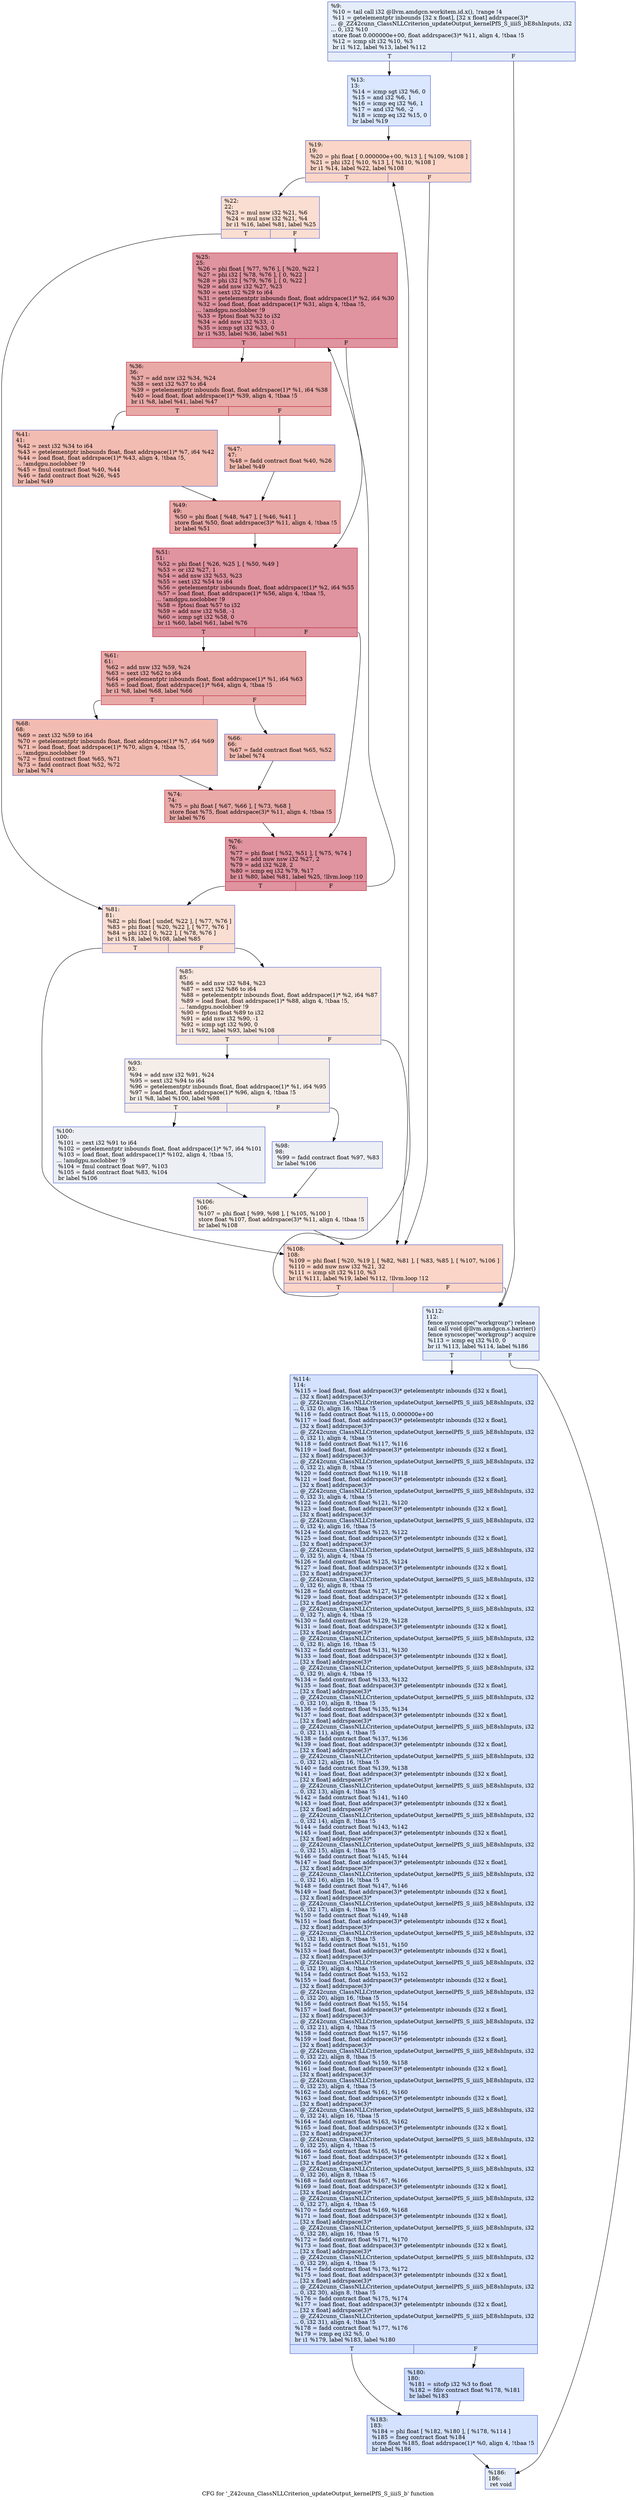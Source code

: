 digraph "CFG for '_Z42cunn_ClassNLLCriterion_updateOutput_kernelPfS_S_iiiiS_b' function" {
	label="CFG for '_Z42cunn_ClassNLLCriterion_updateOutput_kernelPfS_S_iiiiS_b' function";

	Node0x4594a40 [shape=record,color="#3d50c3ff", style=filled, fillcolor="#c5d6f270",label="{%9:\l  %10 = tail call i32 @llvm.amdgcn.workitem.id.x(), !range !4\l  %11 = getelementptr inbounds [32 x float], [32 x float] addrspace(3)*\l... @_ZZ42cunn_ClassNLLCriterion_updateOutput_kernelPfS_S_iiiiS_bE8shInputs, i32\l... 0, i32 %10\l  store float 0.000000e+00, float addrspace(3)* %11, align 4, !tbaa !5\l  %12 = icmp slt i32 %10, %3\l  br i1 %12, label %13, label %112\l|{<s0>T|<s1>F}}"];
	Node0x4594a40:s0 -> Node0x4597270;
	Node0x4594a40:s1 -> Node0x4597300;
	Node0x4597270 [shape=record,color="#3d50c3ff", style=filled, fillcolor="#abc8fd70",label="{%13:\l13:                                               \l  %14 = icmp sgt i32 %6, 0\l  %15 = and i32 %6, 1\l  %16 = icmp eq i32 %6, 1\l  %17 = and i32 %6, -2\l  %18 = icmp eq i32 %15, 0\l  br label %19\l}"];
	Node0x4597270 -> Node0x4594ac0;
	Node0x4594ac0 [shape=record,color="#3d50c3ff", style=filled, fillcolor="#f5a08170",label="{%19:\l19:                                               \l  %20 = phi float [ 0.000000e+00, %13 ], [ %109, %108 ]\l  %21 = phi i32 [ %10, %13 ], [ %110, %108 ]\l  br i1 %14, label %22, label %108\l|{<s0>T|<s1>F}}"];
	Node0x4594ac0:s0 -> Node0x4597b20;
	Node0x4594ac0:s1 -> Node0x45978c0;
	Node0x4597b20 [shape=record,color="#3d50c3ff", style=filled, fillcolor="#f7b59970",label="{%22:\l22:                                               \l  %23 = mul nsw i32 %21, %6\l  %24 = mul nsw i32 %21, %4\l  br i1 %16, label %81, label %25\l|{<s0>T|<s1>F}}"];
	Node0x4597b20:s0 -> Node0x4597d80;
	Node0x4597b20:s1 -> Node0x4597dd0;
	Node0x4597dd0 [shape=record,color="#b70d28ff", style=filled, fillcolor="#b70d2870",label="{%25:\l25:                                               \l  %26 = phi float [ %77, %76 ], [ %20, %22 ]\l  %27 = phi i32 [ %78, %76 ], [ 0, %22 ]\l  %28 = phi i32 [ %79, %76 ], [ 0, %22 ]\l  %29 = add nsw i32 %27, %23\l  %30 = sext i32 %29 to i64\l  %31 = getelementptr inbounds float, float addrspace(1)* %2, i64 %30\l  %32 = load float, float addrspace(1)* %31, align 4, !tbaa !5,\l... !amdgpu.noclobber !9\l  %33 = fptosi float %32 to i32\l  %34 = add nsw i32 %33, -1\l  %35 = icmp sgt i32 %33, 0\l  br i1 %35, label %36, label %51\l|{<s0>T|<s1>F}}"];
	Node0x4597dd0:s0 -> Node0x4597690;
	Node0x4597dd0:s1 -> Node0x4599000;
	Node0x4597690 [shape=record,color="#b70d28ff", style=filled, fillcolor="#ca3b3770",label="{%36:\l36:                                               \l  %37 = add nsw i32 %34, %24\l  %38 = sext i32 %37 to i64\l  %39 = getelementptr inbounds float, float addrspace(1)* %1, i64 %38\l  %40 = load float, float addrspace(1)* %39, align 4, !tbaa !5\l  br i1 %8, label %41, label %47\l|{<s0>T|<s1>F}}"];
	Node0x4597690:s0 -> Node0x4599380;
	Node0x4597690:s1 -> Node0x45993d0;
	Node0x4599380 [shape=record,color="#3d50c3ff", style=filled, fillcolor="#e1675170",label="{%41:\l41:                                               \l  %42 = zext i32 %34 to i64\l  %43 = getelementptr inbounds float, float addrspace(1)* %7, i64 %42\l  %44 = load float, float addrspace(1)* %43, align 4, !tbaa !5,\l... !amdgpu.noclobber !9\l  %45 = fmul contract float %40, %44\l  %46 = fadd contract float %26, %45\l  br label %49\l}"];
	Node0x4599380 -> Node0x4599dc0;
	Node0x45993d0 [shape=record,color="#3d50c3ff", style=filled, fillcolor="#e1675170",label="{%47:\l47:                                               \l  %48 = fadd contract float %40, %26\l  br label %49\l}"];
	Node0x45993d0 -> Node0x4599dc0;
	Node0x4599dc0 [shape=record,color="#b70d28ff", style=filled, fillcolor="#ca3b3770",label="{%49:\l49:                                               \l  %50 = phi float [ %48, %47 ], [ %46, %41 ]\l  store float %50, float addrspace(3)* %11, align 4, !tbaa !5\l  br label %51\l}"];
	Node0x4599dc0 -> Node0x4599000;
	Node0x4599000 [shape=record,color="#b70d28ff", style=filled, fillcolor="#b70d2870",label="{%51:\l51:                                               \l  %52 = phi float [ %26, %25 ], [ %50, %49 ]\l  %53 = or i32 %27, 1\l  %54 = add nsw i32 %53, %23\l  %55 = sext i32 %54 to i64\l  %56 = getelementptr inbounds float, float addrspace(1)* %2, i64 %55\l  %57 = load float, float addrspace(1)* %56, align 4, !tbaa !5,\l... !amdgpu.noclobber !9\l  %58 = fptosi float %57 to i32\l  %59 = add nsw i32 %58, -1\l  %60 = icmp sgt i32 %58, 0\l  br i1 %60, label %61, label %76\l|{<s0>T|<s1>F}}"];
	Node0x4599000:s0 -> Node0x459a650;
	Node0x4599000:s1 -> Node0x4597f40;
	Node0x459a650 [shape=record,color="#b70d28ff", style=filled, fillcolor="#ca3b3770",label="{%61:\l61:                                               \l  %62 = add nsw i32 %59, %24\l  %63 = sext i32 %62 to i64\l  %64 = getelementptr inbounds float, float addrspace(1)* %1, i64 %63\l  %65 = load float, float addrspace(1)* %64, align 4, !tbaa !5\l  br i1 %8, label %68, label %66\l|{<s0>T|<s1>F}}"];
	Node0x459a650:s0 -> Node0x4598d00;
	Node0x459a650:s1 -> Node0x4598d50;
	Node0x4598d50 [shape=record,color="#3d50c3ff", style=filled, fillcolor="#e1675170",label="{%66:\l66:                                               \l  %67 = fadd contract float %65, %52\l  br label %74\l}"];
	Node0x4598d50 -> Node0x4598e50;
	Node0x4598d00 [shape=record,color="#3d50c3ff", style=filled, fillcolor="#e1675170",label="{%68:\l68:                                               \l  %69 = zext i32 %59 to i64\l  %70 = getelementptr inbounds float, float addrspace(1)* %7, i64 %69\l  %71 = load float, float addrspace(1)* %70, align 4, !tbaa !5,\l... !amdgpu.noclobber !9\l  %72 = fmul contract float %65, %71\l  %73 = fadd contract float %52, %72\l  br label %74\l}"];
	Node0x4598d00 -> Node0x4598e50;
	Node0x4598e50 [shape=record,color="#b70d28ff", style=filled, fillcolor="#ca3b3770",label="{%74:\l74:                                               \l  %75 = phi float [ %67, %66 ], [ %73, %68 ]\l  store float %75, float addrspace(3)* %11, align 4, !tbaa !5\l  br label %76\l}"];
	Node0x4598e50 -> Node0x4597f40;
	Node0x4597f40 [shape=record,color="#b70d28ff", style=filled, fillcolor="#b70d2870",label="{%76:\l76:                                               \l  %77 = phi float [ %52, %51 ], [ %75, %74 ]\l  %78 = add nuw nsw i32 %27, 2\l  %79 = add i32 %28, 2\l  %80 = icmp eq i32 %79, %17\l  br i1 %80, label %81, label %25, !llvm.loop !10\l|{<s0>T|<s1>F}}"];
	Node0x4597f40:s0 -> Node0x4597d80;
	Node0x4597f40:s1 -> Node0x4597dd0;
	Node0x4597d80 [shape=record,color="#3d50c3ff", style=filled, fillcolor="#f7b59970",label="{%81:\l81:                                               \l  %82 = phi float [ undef, %22 ], [ %77, %76 ]\l  %83 = phi float [ %20, %22 ], [ %77, %76 ]\l  %84 = phi i32 [ 0, %22 ], [ %78, %76 ]\l  br i1 %18, label %108, label %85\l|{<s0>T|<s1>F}}"];
	Node0x4597d80:s0 -> Node0x45978c0;
	Node0x4597d80:s1 -> Node0x459b860;
	Node0x459b860 [shape=record,color="#3d50c3ff", style=filled, fillcolor="#f1ccb870",label="{%85:\l85:                                               \l  %86 = add nsw i32 %84, %23\l  %87 = sext i32 %86 to i64\l  %88 = getelementptr inbounds float, float addrspace(1)* %2, i64 %87\l  %89 = load float, float addrspace(1)* %88, align 4, !tbaa !5,\l... !amdgpu.noclobber !9\l  %90 = fptosi float %89 to i32\l  %91 = add nsw i32 %90, -1\l  %92 = icmp sgt i32 %90, 0\l  br i1 %92, label %93, label %108\l|{<s0>T|<s1>F}}"];
	Node0x459b860:s0 -> Node0x459bd00;
	Node0x459b860:s1 -> Node0x45978c0;
	Node0x459bd00 [shape=record,color="#3d50c3ff", style=filled, fillcolor="#e8d6cc70",label="{%93:\l93:                                               \l  %94 = add nsw i32 %91, %24\l  %95 = sext i32 %94 to i64\l  %96 = getelementptr inbounds float, float addrspace(1)* %1, i64 %95\l  %97 = load float, float addrspace(1)* %96, align 4, !tbaa !5\l  br i1 %8, label %100, label %98\l|{<s0>T|<s1>F}}"];
	Node0x459bd00:s0 -> Node0x459c010;
	Node0x459bd00:s1 -> Node0x459c060;
	Node0x459c060 [shape=record,color="#3d50c3ff", style=filled, fillcolor="#d4dbe670",label="{%98:\l98:                                               \l  %99 = fadd contract float %97, %83\l  br label %106\l}"];
	Node0x459c060 -> Node0x459c1f0;
	Node0x459c010 [shape=record,color="#3d50c3ff", style=filled, fillcolor="#d4dbe670",label="{%100:\l100:                                              \l  %101 = zext i32 %91 to i64\l  %102 = getelementptr inbounds float, float addrspace(1)* %7, i64 %101\l  %103 = load float, float addrspace(1)* %102, align 4, !tbaa !5,\l... !amdgpu.noclobber !9\l  %104 = fmul contract float %97, %103\l  %105 = fadd contract float %83, %104\l  br label %106\l}"];
	Node0x459c010 -> Node0x459c1f0;
	Node0x459c1f0 [shape=record,color="#3d50c3ff", style=filled, fillcolor="#e8d6cc70",label="{%106:\l106:                                              \l  %107 = phi float [ %99, %98 ], [ %105, %100 ]\l  store float %107, float addrspace(3)* %11, align 4, !tbaa !5\l  br label %108\l}"];
	Node0x459c1f0 -> Node0x45978c0;
	Node0x45978c0 [shape=record,color="#3d50c3ff", style=filled, fillcolor="#f5a08170",label="{%108:\l108:                                              \l  %109 = phi float [ %20, %19 ], [ %82, %81 ], [ %83, %85 ], [ %107, %106 ]\l  %110 = add nuw nsw i32 %21, 32\l  %111 = icmp slt i32 %110, %3\l  br i1 %111, label %19, label %112, !llvm.loop !12\l|{<s0>T|<s1>F}}"];
	Node0x45978c0:s0 -> Node0x4594ac0;
	Node0x45978c0:s1 -> Node0x4597300;
	Node0x4597300 [shape=record,color="#3d50c3ff", style=filled, fillcolor="#c5d6f270",label="{%112:\l112:                                              \l  fence syncscope(\"workgroup\") release\l  tail call void @llvm.amdgcn.s.barrier()\l  fence syncscope(\"workgroup\") acquire\l  %113 = icmp eq i32 %10, 0\l  br i1 %113, label %114, label %186\l|{<s0>T|<s1>F}}"];
	Node0x4597300:s0 -> Node0x459cd50;
	Node0x4597300:s1 -> Node0x459cda0;
	Node0x459cd50 [shape=record,color="#3d50c3ff", style=filled, fillcolor="#9ebeff70",label="{%114:\l114:                                              \l  %115 = load float, float addrspace(3)* getelementptr inbounds ([32 x float],\l... [32 x float] addrspace(3)*\l... @_ZZ42cunn_ClassNLLCriterion_updateOutput_kernelPfS_S_iiiiS_bE8shInputs, i32\l... 0, i32 0), align 16, !tbaa !5\l  %116 = fadd contract float %115, 0.000000e+00\l  %117 = load float, float addrspace(3)* getelementptr inbounds ([32 x float],\l... [32 x float] addrspace(3)*\l... @_ZZ42cunn_ClassNLLCriterion_updateOutput_kernelPfS_S_iiiiS_bE8shInputs, i32\l... 0, i32 1), align 4, !tbaa !5\l  %118 = fadd contract float %117, %116\l  %119 = load float, float addrspace(3)* getelementptr inbounds ([32 x float],\l... [32 x float] addrspace(3)*\l... @_ZZ42cunn_ClassNLLCriterion_updateOutput_kernelPfS_S_iiiiS_bE8shInputs, i32\l... 0, i32 2), align 8, !tbaa !5\l  %120 = fadd contract float %119, %118\l  %121 = load float, float addrspace(3)* getelementptr inbounds ([32 x float],\l... [32 x float] addrspace(3)*\l... @_ZZ42cunn_ClassNLLCriterion_updateOutput_kernelPfS_S_iiiiS_bE8shInputs, i32\l... 0, i32 3), align 4, !tbaa !5\l  %122 = fadd contract float %121, %120\l  %123 = load float, float addrspace(3)* getelementptr inbounds ([32 x float],\l... [32 x float] addrspace(3)*\l... @_ZZ42cunn_ClassNLLCriterion_updateOutput_kernelPfS_S_iiiiS_bE8shInputs, i32\l... 0, i32 4), align 16, !tbaa !5\l  %124 = fadd contract float %123, %122\l  %125 = load float, float addrspace(3)* getelementptr inbounds ([32 x float],\l... [32 x float] addrspace(3)*\l... @_ZZ42cunn_ClassNLLCriterion_updateOutput_kernelPfS_S_iiiiS_bE8shInputs, i32\l... 0, i32 5), align 4, !tbaa !5\l  %126 = fadd contract float %125, %124\l  %127 = load float, float addrspace(3)* getelementptr inbounds ([32 x float],\l... [32 x float] addrspace(3)*\l... @_ZZ42cunn_ClassNLLCriterion_updateOutput_kernelPfS_S_iiiiS_bE8shInputs, i32\l... 0, i32 6), align 8, !tbaa !5\l  %128 = fadd contract float %127, %126\l  %129 = load float, float addrspace(3)* getelementptr inbounds ([32 x float],\l... [32 x float] addrspace(3)*\l... @_ZZ42cunn_ClassNLLCriterion_updateOutput_kernelPfS_S_iiiiS_bE8shInputs, i32\l... 0, i32 7), align 4, !tbaa !5\l  %130 = fadd contract float %129, %128\l  %131 = load float, float addrspace(3)* getelementptr inbounds ([32 x float],\l... [32 x float] addrspace(3)*\l... @_ZZ42cunn_ClassNLLCriterion_updateOutput_kernelPfS_S_iiiiS_bE8shInputs, i32\l... 0, i32 8), align 16, !tbaa !5\l  %132 = fadd contract float %131, %130\l  %133 = load float, float addrspace(3)* getelementptr inbounds ([32 x float],\l... [32 x float] addrspace(3)*\l... @_ZZ42cunn_ClassNLLCriterion_updateOutput_kernelPfS_S_iiiiS_bE8shInputs, i32\l... 0, i32 9), align 4, !tbaa !5\l  %134 = fadd contract float %133, %132\l  %135 = load float, float addrspace(3)* getelementptr inbounds ([32 x float],\l... [32 x float] addrspace(3)*\l... @_ZZ42cunn_ClassNLLCriterion_updateOutput_kernelPfS_S_iiiiS_bE8shInputs, i32\l... 0, i32 10), align 8, !tbaa !5\l  %136 = fadd contract float %135, %134\l  %137 = load float, float addrspace(3)* getelementptr inbounds ([32 x float],\l... [32 x float] addrspace(3)*\l... @_ZZ42cunn_ClassNLLCriterion_updateOutput_kernelPfS_S_iiiiS_bE8shInputs, i32\l... 0, i32 11), align 4, !tbaa !5\l  %138 = fadd contract float %137, %136\l  %139 = load float, float addrspace(3)* getelementptr inbounds ([32 x float],\l... [32 x float] addrspace(3)*\l... @_ZZ42cunn_ClassNLLCriterion_updateOutput_kernelPfS_S_iiiiS_bE8shInputs, i32\l... 0, i32 12), align 16, !tbaa !5\l  %140 = fadd contract float %139, %138\l  %141 = load float, float addrspace(3)* getelementptr inbounds ([32 x float],\l... [32 x float] addrspace(3)*\l... @_ZZ42cunn_ClassNLLCriterion_updateOutput_kernelPfS_S_iiiiS_bE8shInputs, i32\l... 0, i32 13), align 4, !tbaa !5\l  %142 = fadd contract float %141, %140\l  %143 = load float, float addrspace(3)* getelementptr inbounds ([32 x float],\l... [32 x float] addrspace(3)*\l... @_ZZ42cunn_ClassNLLCriterion_updateOutput_kernelPfS_S_iiiiS_bE8shInputs, i32\l... 0, i32 14), align 8, !tbaa !5\l  %144 = fadd contract float %143, %142\l  %145 = load float, float addrspace(3)* getelementptr inbounds ([32 x float],\l... [32 x float] addrspace(3)*\l... @_ZZ42cunn_ClassNLLCriterion_updateOutput_kernelPfS_S_iiiiS_bE8shInputs, i32\l... 0, i32 15), align 4, !tbaa !5\l  %146 = fadd contract float %145, %144\l  %147 = load float, float addrspace(3)* getelementptr inbounds ([32 x float],\l... [32 x float] addrspace(3)*\l... @_ZZ42cunn_ClassNLLCriterion_updateOutput_kernelPfS_S_iiiiS_bE8shInputs, i32\l... 0, i32 16), align 16, !tbaa !5\l  %148 = fadd contract float %147, %146\l  %149 = load float, float addrspace(3)* getelementptr inbounds ([32 x float],\l... [32 x float] addrspace(3)*\l... @_ZZ42cunn_ClassNLLCriterion_updateOutput_kernelPfS_S_iiiiS_bE8shInputs, i32\l... 0, i32 17), align 4, !tbaa !5\l  %150 = fadd contract float %149, %148\l  %151 = load float, float addrspace(3)* getelementptr inbounds ([32 x float],\l... [32 x float] addrspace(3)*\l... @_ZZ42cunn_ClassNLLCriterion_updateOutput_kernelPfS_S_iiiiS_bE8shInputs, i32\l... 0, i32 18), align 8, !tbaa !5\l  %152 = fadd contract float %151, %150\l  %153 = load float, float addrspace(3)* getelementptr inbounds ([32 x float],\l... [32 x float] addrspace(3)*\l... @_ZZ42cunn_ClassNLLCriterion_updateOutput_kernelPfS_S_iiiiS_bE8shInputs, i32\l... 0, i32 19), align 4, !tbaa !5\l  %154 = fadd contract float %153, %152\l  %155 = load float, float addrspace(3)* getelementptr inbounds ([32 x float],\l... [32 x float] addrspace(3)*\l... @_ZZ42cunn_ClassNLLCriterion_updateOutput_kernelPfS_S_iiiiS_bE8shInputs, i32\l... 0, i32 20), align 16, !tbaa !5\l  %156 = fadd contract float %155, %154\l  %157 = load float, float addrspace(3)* getelementptr inbounds ([32 x float],\l... [32 x float] addrspace(3)*\l... @_ZZ42cunn_ClassNLLCriterion_updateOutput_kernelPfS_S_iiiiS_bE8shInputs, i32\l... 0, i32 21), align 4, !tbaa !5\l  %158 = fadd contract float %157, %156\l  %159 = load float, float addrspace(3)* getelementptr inbounds ([32 x float],\l... [32 x float] addrspace(3)*\l... @_ZZ42cunn_ClassNLLCriterion_updateOutput_kernelPfS_S_iiiiS_bE8shInputs, i32\l... 0, i32 22), align 8, !tbaa !5\l  %160 = fadd contract float %159, %158\l  %161 = load float, float addrspace(3)* getelementptr inbounds ([32 x float],\l... [32 x float] addrspace(3)*\l... @_ZZ42cunn_ClassNLLCriterion_updateOutput_kernelPfS_S_iiiiS_bE8shInputs, i32\l... 0, i32 23), align 4, !tbaa !5\l  %162 = fadd contract float %161, %160\l  %163 = load float, float addrspace(3)* getelementptr inbounds ([32 x float],\l... [32 x float] addrspace(3)*\l... @_ZZ42cunn_ClassNLLCriterion_updateOutput_kernelPfS_S_iiiiS_bE8shInputs, i32\l... 0, i32 24), align 16, !tbaa !5\l  %164 = fadd contract float %163, %162\l  %165 = load float, float addrspace(3)* getelementptr inbounds ([32 x float],\l... [32 x float] addrspace(3)*\l... @_ZZ42cunn_ClassNLLCriterion_updateOutput_kernelPfS_S_iiiiS_bE8shInputs, i32\l... 0, i32 25), align 4, !tbaa !5\l  %166 = fadd contract float %165, %164\l  %167 = load float, float addrspace(3)* getelementptr inbounds ([32 x float],\l... [32 x float] addrspace(3)*\l... @_ZZ42cunn_ClassNLLCriterion_updateOutput_kernelPfS_S_iiiiS_bE8shInputs, i32\l... 0, i32 26), align 8, !tbaa !5\l  %168 = fadd contract float %167, %166\l  %169 = load float, float addrspace(3)* getelementptr inbounds ([32 x float],\l... [32 x float] addrspace(3)*\l... @_ZZ42cunn_ClassNLLCriterion_updateOutput_kernelPfS_S_iiiiS_bE8shInputs, i32\l... 0, i32 27), align 4, !tbaa !5\l  %170 = fadd contract float %169, %168\l  %171 = load float, float addrspace(3)* getelementptr inbounds ([32 x float],\l... [32 x float] addrspace(3)*\l... @_ZZ42cunn_ClassNLLCriterion_updateOutput_kernelPfS_S_iiiiS_bE8shInputs, i32\l... 0, i32 28), align 16, !tbaa !5\l  %172 = fadd contract float %171, %170\l  %173 = load float, float addrspace(3)* getelementptr inbounds ([32 x float],\l... [32 x float] addrspace(3)*\l... @_ZZ42cunn_ClassNLLCriterion_updateOutput_kernelPfS_S_iiiiS_bE8shInputs, i32\l... 0, i32 29), align 4, !tbaa !5\l  %174 = fadd contract float %173, %172\l  %175 = load float, float addrspace(3)* getelementptr inbounds ([32 x float],\l... [32 x float] addrspace(3)*\l... @_ZZ42cunn_ClassNLLCriterion_updateOutput_kernelPfS_S_iiiiS_bE8shInputs, i32\l... 0, i32 30), align 8, !tbaa !5\l  %176 = fadd contract float %175, %174\l  %177 = load float, float addrspace(3)* getelementptr inbounds ([32 x float],\l... [32 x float] addrspace(3)*\l... @_ZZ42cunn_ClassNLLCriterion_updateOutput_kernelPfS_S_iiiiS_bE8shInputs, i32\l... 0, i32 31), align 4, !tbaa !5\l  %178 = fadd contract float %177, %176\l  %179 = icmp eq i32 %5, 0\l  br i1 %179, label %183, label %180\l|{<s0>T|<s1>F}}"];
	Node0x459cd50:s0 -> Node0x45985f0;
	Node0x459cd50:s1 -> Node0x4598640;
	Node0x4598640 [shape=record,color="#3d50c3ff", style=filled, fillcolor="#8caffe70",label="{%180:\l180:                                              \l  %181 = sitofp i32 %3 to float\l  %182 = fdiv contract float %178, %181\l  br label %183\l}"];
	Node0x4598640 -> Node0x45985f0;
	Node0x45985f0 [shape=record,color="#3d50c3ff", style=filled, fillcolor="#9ebeff70",label="{%183:\l183:                                              \l  %184 = phi float [ %182, %180 ], [ %178, %114 ]\l  %185 = fneg contract float %184\l  store float %185, float addrspace(1)* %0, align 4, !tbaa !5\l  br label %186\l}"];
	Node0x45985f0 -> Node0x459cda0;
	Node0x459cda0 [shape=record,color="#3d50c3ff", style=filled, fillcolor="#c5d6f270",label="{%186:\l186:                                              \l  ret void\l}"];
}
